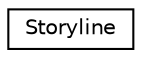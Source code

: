 digraph "Graphical Class Hierarchy"
{
 // INTERACTIVE_SVG=YES
  edge [fontname="Helvetica",fontsize="10",labelfontname="Helvetica",labelfontsize="10"];
  node [fontname="Helvetica",fontsize="10",shape=record];
  rankdir="LR";
  Node1 [label="Storyline",height=0.2,width=0.4,color="black", fillcolor="white", style="filled",URL="$d4/d9c/class_action_rpg_kit_1_1_story_1_1_storyline.xhtml",tooltip="The flow of the story."];
}
